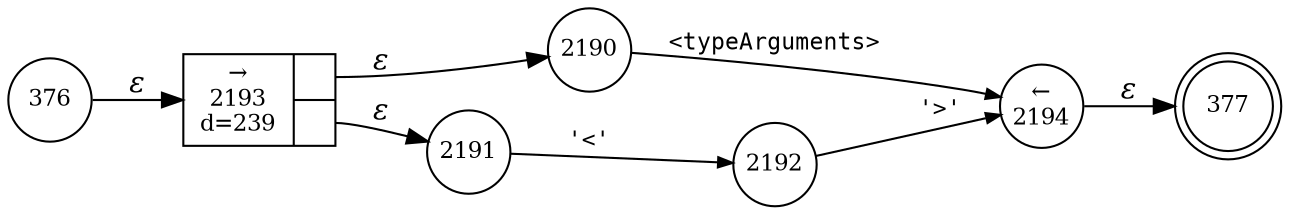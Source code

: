 digraph ATN {
rankdir=LR;
s377[fontsize=11, label="377", shape=doublecircle, fixedsize=true, width=.6];
s2192[fontsize=11,label="2192", shape=circle, fixedsize=true, width=.55, peripheries=1];
s2193[fontsize=11,label="{&rarr;\n2193\nd=239|{<p0>|<p1>}}", shape=record, fixedsize=false, peripheries=1];
s2194[fontsize=11,label="&larr;\n2194", shape=circle, fixedsize=true, width=.55, peripheries=1];
s376[fontsize=11,label="376", shape=circle, fixedsize=true, width=.55, peripheries=1];
s2190[fontsize=11,label="2190", shape=circle, fixedsize=true, width=.55, peripheries=1];
s2191[fontsize=11,label="2191", shape=circle, fixedsize=true, width=.55, peripheries=1];
s376 -> s2193 [fontname="Times-Italic", label="&epsilon;"];
s2193:p0 -> s2190 [fontname="Times-Italic", label="&epsilon;"];
s2193:p1 -> s2191 [fontname="Times-Italic", label="&epsilon;"];
s2190 -> s2194 [fontsize=11, fontname="Courier", arrowsize=.7, label = "<typeArguments>", arrowhead = normal];
s2191 -> s2192 [fontsize=11, fontname="Courier", arrowsize=.7, label = "'<'", arrowhead = normal];
s2194 -> s377 [fontname="Times-Italic", label="&epsilon;"];
s2192 -> s2194 [fontsize=11, fontname="Courier", arrowsize=.7, label = "'>'", arrowhead = normal];
}